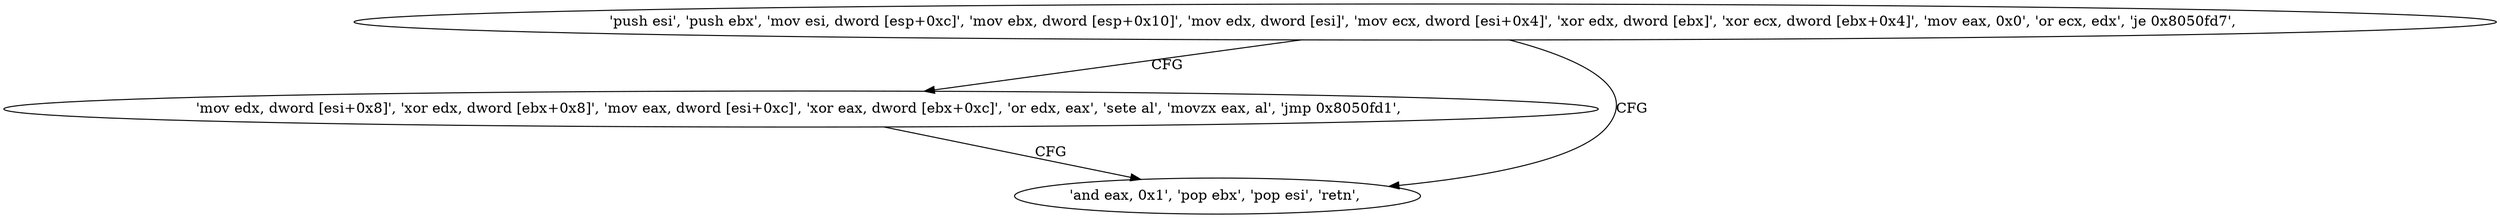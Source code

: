 digraph "func" {
"134549428" [label = "'push esi', 'push ebx', 'mov esi, dword [esp+0xc]', 'mov ebx, dword [esp+0x10]', 'mov edx, dword [esi]', 'mov ecx, dword [esi+0x4]', 'xor edx, dword [ebx]', 'xor ecx, dword [ebx+0x4]', 'mov eax, 0x0', 'or ecx, edx', 'je 0x8050fd7', " ]
"134549463" [label = "'mov edx, dword [esi+0x8]', 'xor edx, dword [ebx+0x8]', 'mov eax, dword [esi+0xc]', 'xor eax, dword [ebx+0xc]', 'or edx, eax', 'sete al', 'movzx eax, al', 'jmp 0x8050fd1', " ]
"134549457" [label = "'and eax, 0x1', 'pop ebx', 'pop esi', 'retn', " ]
"134549428" -> "134549463" [ label = "CFG" ]
"134549428" -> "134549457" [ label = "CFG" ]
"134549463" -> "134549457" [ label = "CFG" ]
}

